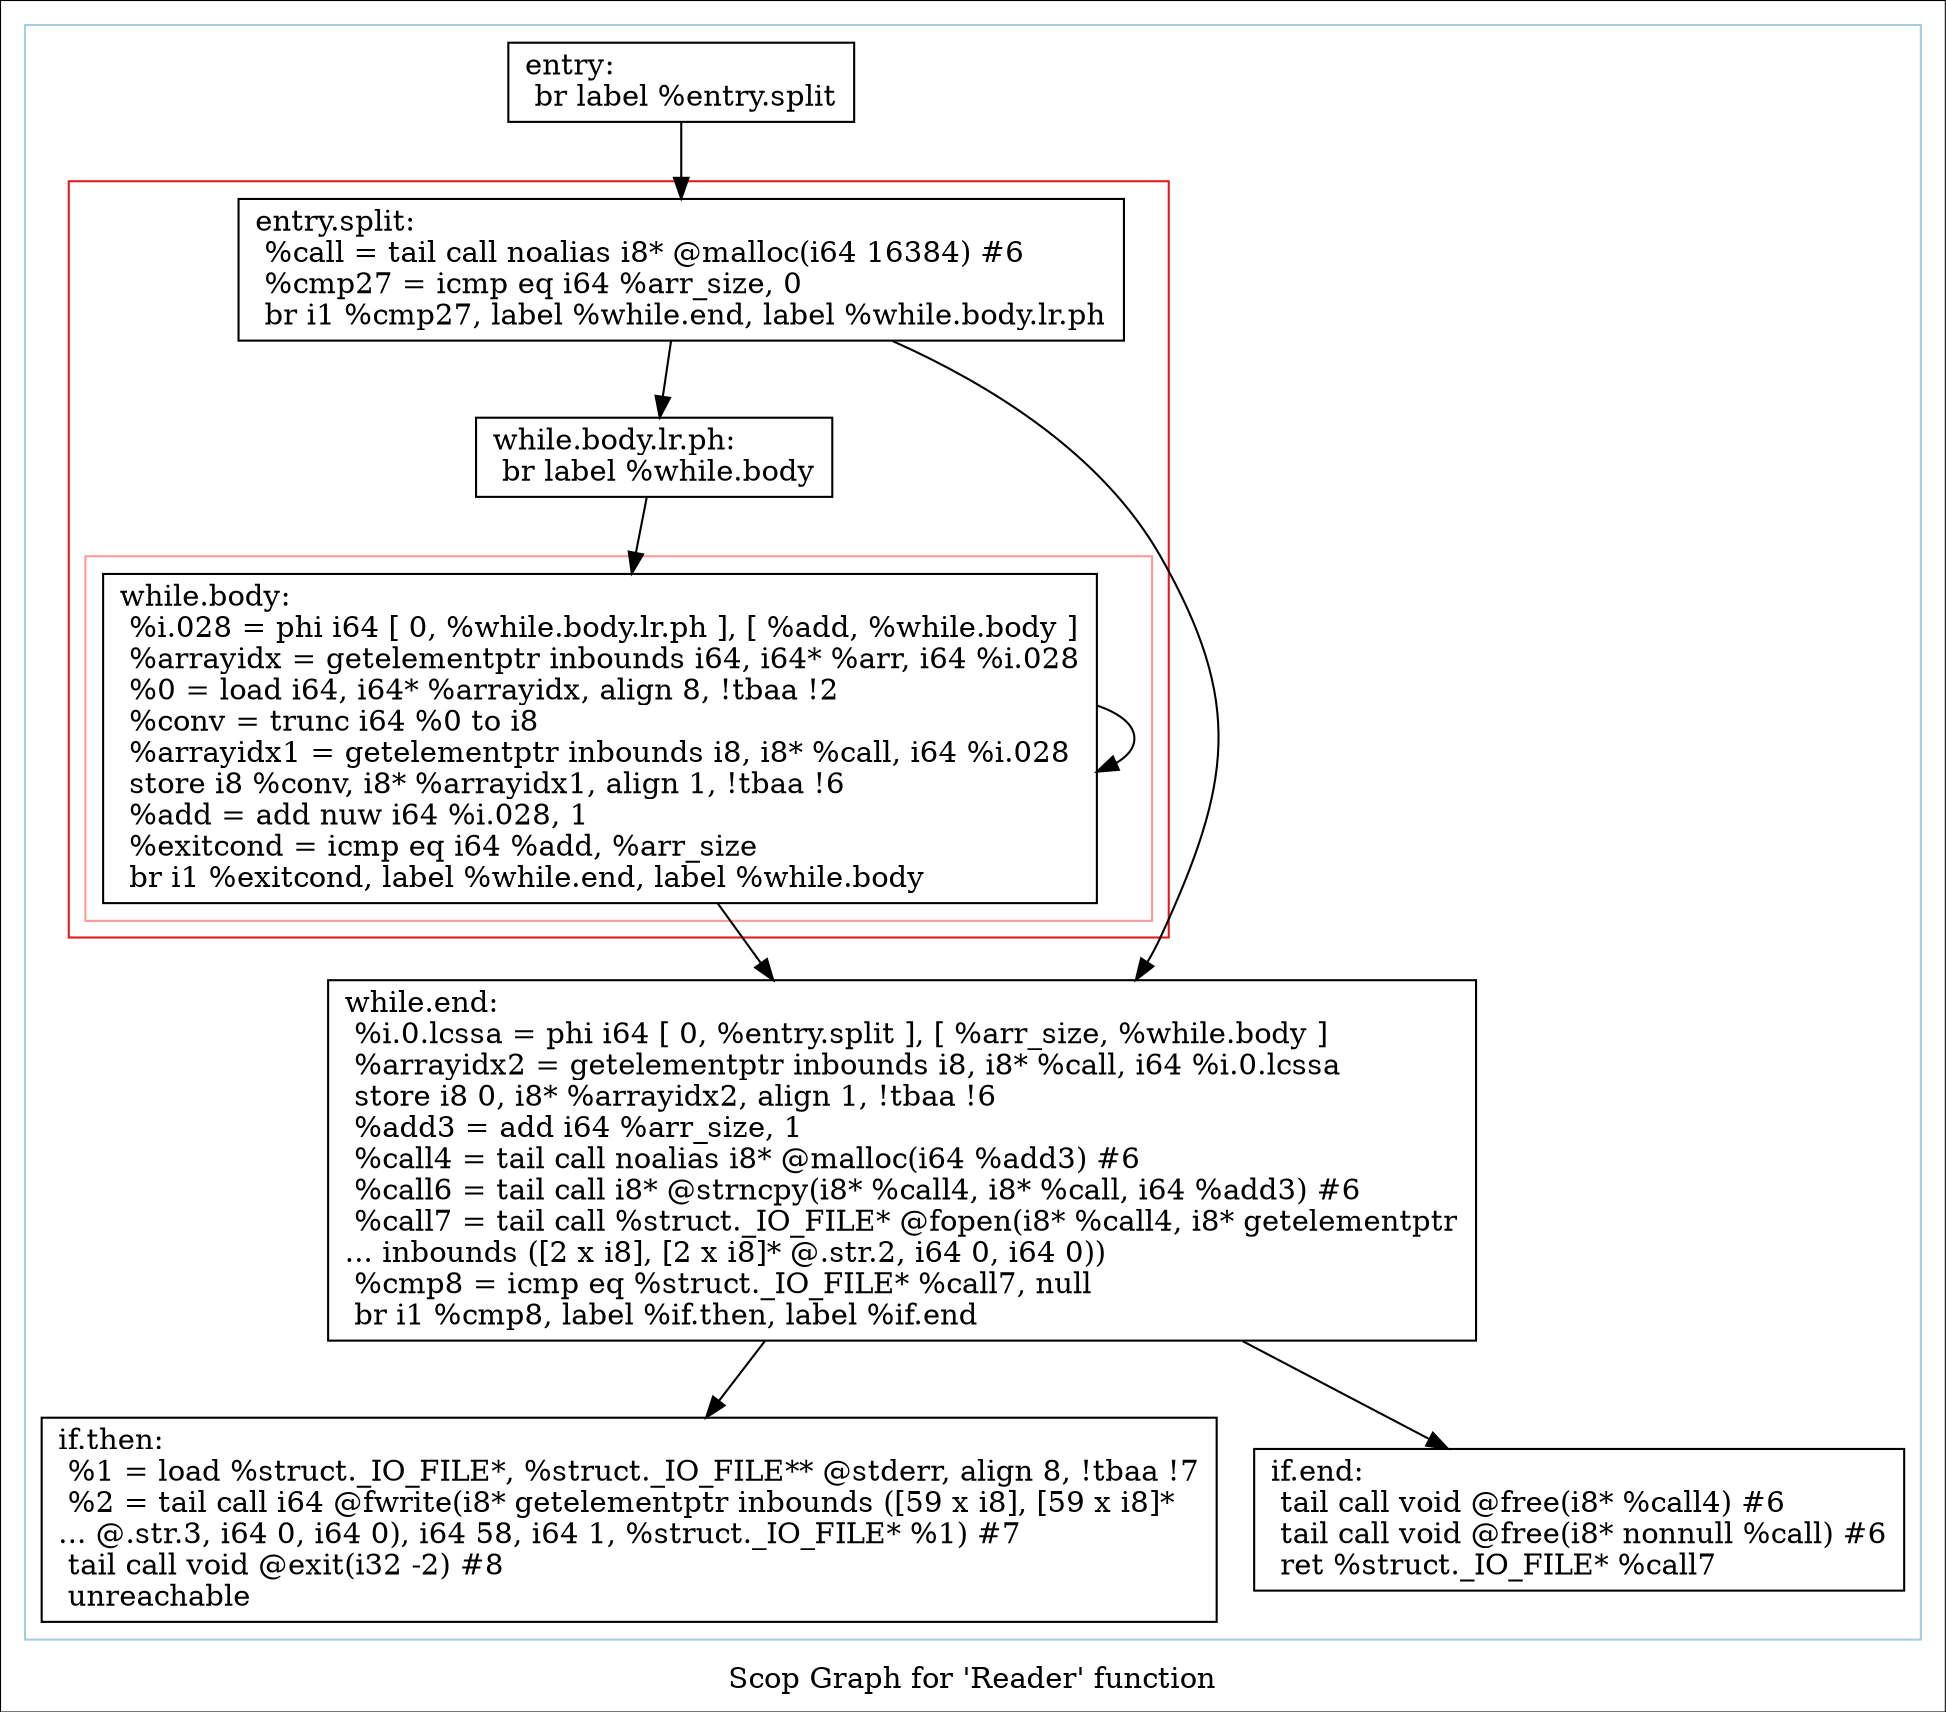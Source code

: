 digraph "Scop Graph for 'Reader' function" {
	label="Scop Graph for 'Reader' function";

	Node0xe77f0c0 [shape=record,label="{entry:\l  br label %entry.split\l}"];
	Node0xe77f0c0 -> Node0xe77f260;
	Node0xe77f260 [shape=record,label="{entry.split:                                      \l  %call = tail call noalias i8* @malloc(i64 16384) #6\l  %cmp27 = icmp eq i64 %arr_size, 0\l  br i1 %cmp27, label %while.end, label %while.body.lr.ph\l}"];
	Node0xe77f260 -> Node0xe861290;
	Node0xe77f260 -> Node0xe780b90;
	Node0xe861290 [shape=record,label="{while.end:                                        \l  %i.0.lcssa = phi i64 [ 0, %entry.split ], [ %arr_size, %while.body ]\l  %arrayidx2 = getelementptr inbounds i8, i8* %call, i64 %i.0.lcssa\l  store i8 0, i8* %arrayidx2, align 1, !tbaa !6\l  %add3 = add i64 %arr_size, 1\l  %call4 = tail call noalias i8* @malloc(i64 %add3) #6\l  %call6 = tail call i8* @strncpy(i8* %call4, i8* %call, i64 %add3) #6\l  %call7 = tail call %struct._IO_FILE* @fopen(i8* %call4, i8* getelementptr\l... inbounds ([2 x i8], [2 x i8]* @.str.2, i64 0, i64 0))\l  %cmp8 = icmp eq %struct._IO_FILE* %call7, null\l  br i1 %cmp8, label %if.then, label %if.end\l}"];
	Node0xe861290 -> Node0xe7821f0;
	Node0xe861290 -> Node0xe783200;
	Node0xe7821f0 [shape=record,label="{if.then:                                          \l  %1 = load %struct._IO_FILE*, %struct._IO_FILE** @stderr, align 8, !tbaa !7\l  %2 = tail call i64 @fwrite(i8* getelementptr inbounds ([59 x i8], [59 x i8]*\l... @.str.3, i64 0, i64 0), i64 58, i64 1, %struct._IO_FILE* %1) #7\l  tail call void @exit(i32 -2) #8\l  unreachable\l}"];
	Node0xe783200 [shape=record,label="{if.end:                                           \l  tail call void @free(i8* %call4) #6\l  tail call void @free(i8* nonnull %call) #6\l  ret %struct._IO_FILE* %call7\l}"];
	Node0xe780b90 [shape=record,label="{while.body.lr.ph:                                 \l  br label %while.body\l}"];
	Node0xe780b90 -> Node0xe783260;
	Node0xe783260 [shape=record,label="{while.body:                                       \l  %i.028 = phi i64 [ 0, %while.body.lr.ph ], [ %add, %while.body ]\l  %arrayidx = getelementptr inbounds i64, i64* %arr, i64 %i.028\l  %0 = load i64, i64* %arrayidx, align 8, !tbaa !2\l  %conv = trunc i64 %0 to i8\l  %arrayidx1 = getelementptr inbounds i8, i8* %call, i64 %i.028\l  store i8 %conv, i8* %arrayidx1, align 1, !tbaa !6\l  %add = add nuw i64 %i.028, 1\l  %exitcond = icmp eq i64 %add, %arr_size\l  br i1 %exitcond, label %while.end, label %while.body\l}"];
	Node0xe783260 -> Node0xe861290;
	Node0xe783260 -> Node0xe783260[constraint=false];
	colorscheme = "paired12"
        subgraph cluster_0xe85a070 {
          label = "";
          style = solid;
          color = 1
          subgraph cluster_0xe781b50 {
            label = "";
            style = solid;
            color = 6
            subgraph cluster_0xe782170 {
              label = "";
              style = solid;
              color = 5
              Node0xe783260;
            }
            Node0xe77f260;
            Node0xe780b90;
          }
          Node0xe77f0c0;
          Node0xe861290;
          Node0xe7821f0;
          Node0xe783200;
        }
}
